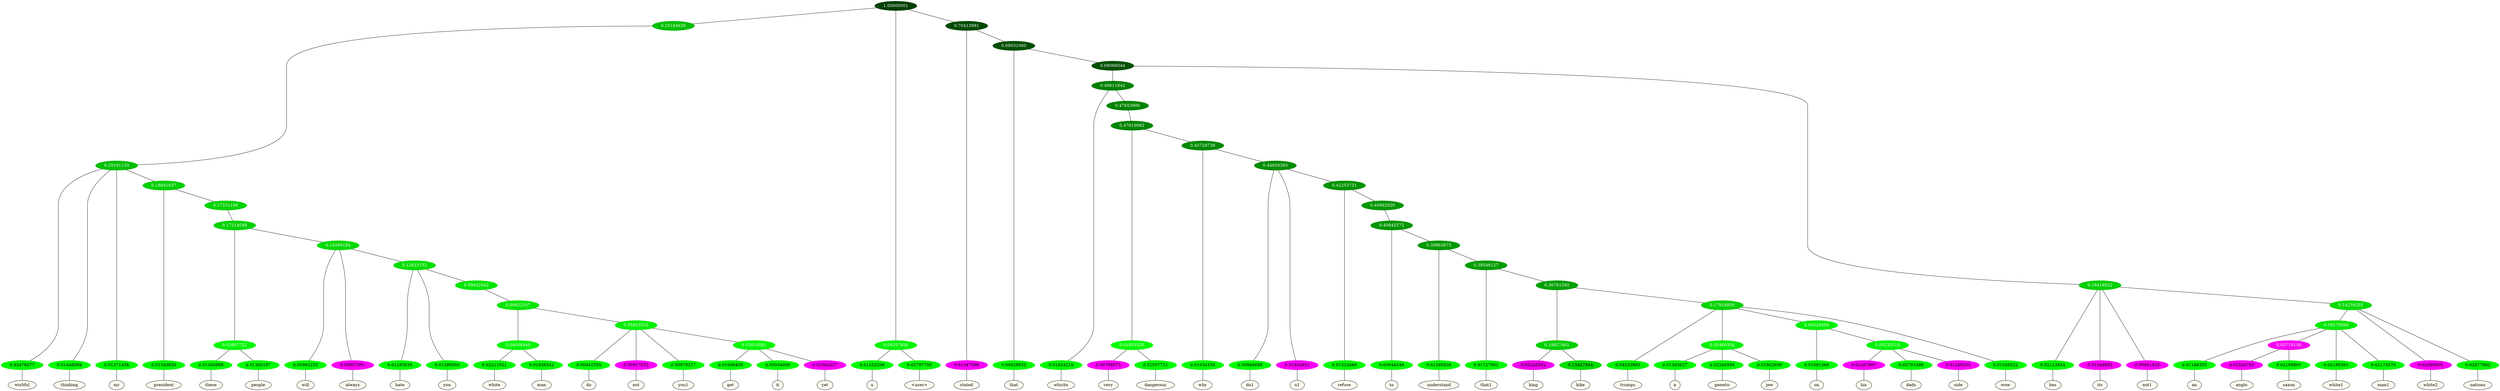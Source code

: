 graph {
	node [format=png height=0.15 nodesep=0.001 ordering=out overlap=prism overlap_scaling=0.01 ranksep=0.001 ratio=0.2 style=filled width=0.15]
	{
		rank=same
		a_w_9 [label=wishful color=black fillcolor=floralwhite style="filled,solid"]
		a_w_10 [label=thinking color=black fillcolor=floralwhite style="filled,solid"]
		a_w_11 [label=mr color=black fillcolor=floralwhite style="filled,solid"]
		a_w_15 [label=president color=black fillcolor=floralwhite style="filled,solid"]
		a_w_32 [label=these color=black fillcolor=floralwhite style="filled,solid"]
		a_w_33 [label=people color=black fillcolor=floralwhite style="filled,solid"]
		a_w_34 [label=will color=black fillcolor=floralwhite style="filled,solid"]
		a_w_35 [label=always color=black fillcolor=floralwhite style="filled,solid"]
		a_w_43 [label=hate color=black fillcolor=floralwhite style="filled,solid"]
		a_w_44 [label=you color=black fillcolor=floralwhite style="filled,solid"]
		a_w_60 [label=white color=black fillcolor=floralwhite style="filled,solid"]
		a_w_61 [label=man color=black fillcolor=floralwhite style="filled,solid"]
		a_w_62 [label=do color=black fillcolor=floralwhite style="filled,solid"]
		a_w_63 [label=not color=black fillcolor=floralwhite style="filled,solid"]
		a_w_64 [label=you1 color=black fillcolor=floralwhite style="filled,solid"]
		a_w_67 [label=get color=black fillcolor=floralwhite style="filled,solid"]
		a_w_68 [label=it color=black fillcolor=floralwhite style="filled,solid"]
		a_w_69 [label=yet color=black fillcolor=floralwhite style="filled,solid"]
		a_w_5 [label=u color=black fillcolor=floralwhite style="filled,solid"]
		a_w_6 [label="\<user\>" color=black fillcolor=floralwhite style="filled,solid"]
		a_w_7 [label=stated color=black fillcolor=floralwhite style="filled,solid"]
		a_w_13 [label=that color=black fillcolor=floralwhite style="filled,solid"]
		a_w_20 [label=whichs color=black fillcolor=floralwhite style="filled,solid"]
		a_w_46 [label=very color=black fillcolor=floralwhite style="filled,solid"]
		a_w_47 [label=dangerous color=black fillcolor=floralwhite style="filled,solid"]
		a_w_48 [label=why color=black fillcolor=floralwhite style="filled,solid"]
		a_w_53 [label=do1 color=black fillcolor=floralwhite style="filled,solid"]
		a_w_54 [label=u1 color=black fillcolor=floralwhite style="filled,solid"]
		a_w_58 [label=refuse color=black fillcolor=floralwhite style="filled,solid"]
		a_w_70 [label=to color=black fillcolor=floralwhite style="filled,solid"]
		a_w_72 [label=understand color=black fillcolor=floralwhite style="filled,solid"]
		a_w_74 [label=that1 color=black fillcolor=floralwhite style="filled,solid"]
		a_w_78 [label=king color=black fillcolor=floralwhite style="filled,solid"]
		a_w_79 [label=kike color=black fillcolor=floralwhite style="filled,solid"]
		a_w_80 [label=trumps color=black fillcolor=floralwhite style="filled,solid"]
		a_w_84 [label=a color=black fillcolor=floralwhite style="filled,solid"]
		a_w_85 [label=genetic color=black fillcolor=floralwhite style="filled,solid"]
		a_w_86 [label=jew color=black fillcolor=floralwhite style="filled,solid"]
		a_w_87 [label=on color=black fillcolor=floralwhite style="filled,solid"]
		a_w_89 [label=his color=black fillcolor=floralwhite style="filled,solid"]
		a_w_90 [label=dads color=black fillcolor=floralwhite style="filled,solid"]
		a_w_91 [label=side color=black fillcolor=floralwhite style="filled,solid"]
		a_w_83 [label=wow color=black fillcolor=floralwhite style="filled,solid"]
		a_w_22 [label=hes color=black fillcolor=floralwhite style="filled,solid"]
		a_w_23 [label=its color=black fillcolor=floralwhite style="filled,solid"]
		a_w_24 [label=not1 color=black fillcolor=floralwhite style="filled,solid"]
		a_w_39 [label=an color=black fillcolor=floralwhite style="filled,solid"]
		a_w_50 [label=anglo color=black fillcolor=floralwhite style="filled,solid"]
		a_w_51 [label=saxon color=black fillcolor=floralwhite style="filled,solid"]
		a_w_41 [label=white1 color=black fillcolor=floralwhite style="filled,solid"]
		a_w_42 [label=man1 color=black fillcolor=floralwhite style="filled,solid"]
		a_w_30 [label=white2 color=black fillcolor=floralwhite style="filled,solid"]
		a_w_31 [label=nations color=black fillcolor=floralwhite style="filled,solid"]
	}
	a_n_9 -- a_w_9
	a_n_10 -- a_w_10
	a_n_11 -- a_w_11
	a_n_15 -- a_w_15
	a_n_32 -- a_w_32
	a_n_33 -- a_w_33
	a_n_34 -- a_w_34
	a_n_35 -- a_w_35
	a_n_43 -- a_w_43
	a_n_44 -- a_w_44
	a_n_60 -- a_w_60
	a_n_61 -- a_w_61
	a_n_62 -- a_w_62
	a_n_63 -- a_w_63
	a_n_64 -- a_w_64
	a_n_67 -- a_w_67
	a_n_68 -- a_w_68
	a_n_69 -- a_w_69
	a_n_5 -- a_w_5
	a_n_6 -- a_w_6
	a_n_7 -- a_w_7
	a_n_13 -- a_w_13
	a_n_20 -- a_w_20
	a_n_46 -- a_w_46
	a_n_47 -- a_w_47
	a_n_48 -- a_w_48
	a_n_53 -- a_w_53
	a_n_54 -- a_w_54
	a_n_58 -- a_w_58
	a_n_70 -- a_w_70
	a_n_72 -- a_w_72
	a_n_74 -- a_w_74
	a_n_78 -- a_w_78
	a_n_79 -- a_w_79
	a_n_80 -- a_w_80
	a_n_84 -- a_w_84
	a_n_85 -- a_w_85
	a_n_86 -- a_w_86
	a_n_87 -- a_w_87
	a_n_89 -- a_w_89
	a_n_90 -- a_w_90
	a_n_91 -- a_w_91
	a_n_83 -- a_w_83
	a_n_22 -- a_w_22
	a_n_23 -- a_w_23
	a_n_24 -- a_w_24
	a_n_39 -- a_w_39
	a_n_50 -- a_w_50
	a_n_51 -- a_w_51
	a_n_41 -- a_w_41
	a_n_42 -- a_w_42
	a_n_30 -- a_w_30
	a_n_31 -- a_w_31
	{
		rank=same
		a_n_9 [label=0.03476477 color="0.334 1.000 0.965" fontcolor=black]
		a_n_10 [label=0.01448088 color="0.334 1.000 0.986" fontcolor=black]
		a_n_11 [label=0.01371438 color="0.334 1.000 0.986" fontcolor=black]
		a_n_15 [label=0.01593630 color="0.334 1.000 0.984" fontcolor=black]
		a_n_32 [label=0.01300868 color="0.334 1.000 0.987" fontcolor=black]
		a_n_33 [label=0.01300187 color="0.334 1.000 0.987" fontcolor=black]
		a_n_34 [label=0.00983233 color="0.334 1.000 0.990" fontcolor=black]
		a_n_35 [label=0.00957001 color="0.835 1.000 0.990" fontcolor=black]
		a_n_43 [label=0.01293635 color="0.334 1.000 0.987" fontcolor=black]
		a_n_44 [label=0.01390093 color="0.334 1.000 0.986" fontcolor=black]
		a_n_60 [label=0.02211021 color="0.334 1.000 0.978" fontcolor=black]
		a_n_61 [label=0.01836542 color="0.334 1.000 0.982" fontcolor=black]
		a_n_62 [label=0.00941550 color="0.334 1.000 0.991" fontcolor=black]
		a_n_63 [label=0.00917032 color="0.835 1.000 0.991" fontcolor=black]
		a_n_64 [label=0.00978217 color="0.334 1.000 0.990" fontcolor=black]
		a_n_67 [label=0.01009409 color="0.334 1.000 0.990" fontcolor=black]
		a_n_68 [label=0.00934000 color="0.334 1.000 0.991" fontcolor=black]
		a_n_69 [label=0.01062527 color="0.835 1.000 0.989" fontcolor=black]
		a_n_5 [label=0.01552206 color="0.334 1.000 0.984" fontcolor=black]
		a_n_6 [label=0.02797702 color="0.334 1.000 0.972" fontcolor=black]
		a_n_7 [label=0.01347099 color="0.835 1.000 0.987" fontcolor=black]
		a_n_13 [label=0.00928655 color="0.334 1.000 0.991" fontcolor=black]
		a_n_20 [label=0.01924210 color="0.334 1.000 0.981" fontcolor=black]
		a_n_46 [label=0.00794673 color="0.835 1.000 0.992" fontcolor=black]
		a_n_47 [label=0.01057711 color="0.334 1.000 0.989" fontcolor=black]
		a_n_48 [label=0.01034104 color="0.334 1.000 0.990" fontcolor=black]
		a_n_53 [label=0.00966888 color="0.334 1.000 0.990" fontcolor=black]
		a_n_54 [label=0.01402931 color="0.835 1.000 0.986" fontcolor=black]
		a_n_58 [label=0.01332688 color="0.334 1.000 0.987" fontcolor=black]
		a_n_70 [label=0.00944549 color="0.334 1.000 0.991" fontcolor=black]
		a_n_72 [label=0.01280826 color="0.334 1.000 0.987" fontcolor=black]
		a_n_74 [label=0.01727001 color="0.334 1.000 0.983" fontcolor=black]
		a_n_78 [label=0.05320502 color="0.835 1.000 0.947" fontcolor=black]
		a_n_79 [label=0.13457844 color="0.334 1.000 0.865" fontcolor=black]
		a_n_80 [label=0.04535883 color="0.334 1.000 0.955" fontcolor=black]
		a_n_84 [label=0.01303627 color="0.334 1.000 0.987" fontcolor=black]
		a_n_85 [label=0.02260594 color="0.334 1.000 0.977" fontcolor=black]
		a_n_86 [label=0.01902930 color="0.334 1.000 0.981" fontcolor=black]
		a_n_87 [label=0.01091366 color="0.334 1.000 0.989" fontcolor=black]
		a_n_89 [label=0.01267867 color="0.835 1.000 0.987" fontcolor=black]
		a_n_90 [label=0.02701498 color="0.334 1.000 0.973" fontcolor=black]
		a_n_91 [label=0.01260335 color="0.835 1.000 0.987" fontcolor=black]
		a_n_83 [label=0.01559322 color="0.334 1.000 0.984" fontcolor=black]
		a_n_22 [label=0.02123834 color="0.334 1.000 0.979" fontcolor=black]
		a_n_23 [label=0.01048882 color="0.835 1.000 0.990" fontcolor=black]
		a_n_24 [label=0.00991428 color="0.835 1.000 0.990" fontcolor=black]
		a_n_39 [label=0.01186355 color="0.334 1.000 0.988" fontcolor=black]
		a_n_50 [label=0.01529753 color="0.835 1.000 0.985" fontcolor=black]
		a_n_51 [label=0.02188801 color="0.334 1.000 0.978" fontcolor=black]
		a_n_41 [label=0.02190301 color="0.334 1.000 0.978" fontcolor=black]
		a_n_42 [label=0.02174573 color="0.334 1.000 0.978" fontcolor=black]
		a_n_30 [label=0.02066905 color="0.835 1.000 0.979" fontcolor=black]
		a_n_31 [label=0.02877663 color="0.334 1.000 0.971" fontcolor=black]
	}
	a_n_0 [label=1.00000001 color="0.334 1.000 0.250" fontcolor=grey99]
	a_n_1 [label=0.25184626 color="0.334 1.000 0.748" fontcolor=grey99]
	a_n_0 -- a_n_1
	a_n_2 [label=0.04357854 color="0.334 1.000 0.956" fontcolor=grey99]
	a_n_0 -- a_n_2
	a_n_3 [label=0.70413991 color="0.334 1.000 0.296" fontcolor=grey99]
	a_n_0 -- a_n_3
	a_n_4 [label=0.25161133 color="0.334 1.000 0.748" fontcolor=grey99]
	a_n_1 -- a_n_4
	a_n_2 -- a_n_5
	a_n_2 -- a_n_6
	a_n_3 -- a_n_7
	a_n_8 [label=0.69031060 color="0.334 1.000 0.310" fontcolor=grey99]
	a_n_3 -- a_n_8
	a_n_4 -- a_n_9
	a_n_4 -- a_n_10
	a_n_4 -- a_n_11
	a_n_12 [label=0.18841637 color="0.334 1.000 0.812" fontcolor=grey99]
	a_n_4 -- a_n_12
	a_n_8 -- a_n_13
	a_n_14 [label=0.68066044 color="0.334 1.000 0.319" fontcolor=grey99]
	a_n_8 -- a_n_14
	a_n_12 -- a_n_15
	a_n_16 [label=0.17231190 color="0.334 1.000 0.828" fontcolor=grey99]
	a_n_12 -- a_n_16
	a_n_17 [label=0.49611842 color="0.334 1.000 0.504" fontcolor=grey99]
	a_n_14 -- a_n_17
	a_n_18 [label=0.18418022 color="0.334 1.000 0.816" fontcolor=grey99]
	a_n_14 -- a_n_18
	a_n_19 [label=0.17214048 color="0.334 1.000 0.828" fontcolor=grey99]
	a_n_16 -- a_n_19
	a_n_17 -- a_n_20
	a_n_21 [label=0.47653906 color="0.334 1.000 0.523" fontcolor=grey99]
	a_n_17 -- a_n_21
	a_n_18 -- a_n_22
	a_n_18 -- a_n_23
	a_n_18 -- a_n_24
	a_n_25 [label=0.14239255 color="0.334 1.000 0.858" fontcolor=grey99]
	a_n_18 -- a_n_25
	a_n_26 [label=0.02607722 color="0.334 1.000 0.974" fontcolor=grey99]
	a_n_19 -- a_n_26
	a_n_27 [label=0.14589184 color="0.334 1.000 0.854" fontcolor=grey99]
	a_n_19 -- a_n_27
	a_n_28 [label=0.47619082 color="0.334 1.000 0.524" fontcolor=grey99]
	a_n_21 -- a_n_28
	a_n_29 [label=0.09278568 color="0.334 1.000 0.907" fontcolor=grey99]
	a_n_25 -- a_n_29
	a_n_25 -- a_n_30
	a_n_25 -- a_n_31
	a_n_26 -- a_n_32
	a_n_26 -- a_n_33
	a_n_27 -- a_n_34
	a_n_27 -- a_n_35
	a_n_36 [label=0.12633152 color="0.334 1.000 0.874" fontcolor=grey99]
	a_n_27 -- a_n_36
	a_n_37 [label=0.01855520 color="0.334 1.000 0.981" fontcolor=grey99]
	a_n_28 -- a_n_37
	a_n_38 [label=0.45728738 color="0.334 1.000 0.543" fontcolor=grey99]
	a_n_28 -- a_n_38
	a_n_29 -- a_n_39
	a_n_40 [label=0.03719156 color="0.835 1.000 0.963" fontcolor=grey99]
	a_n_29 -- a_n_40
	a_n_29 -- a_n_41
	a_n_29 -- a_n_42
	a_n_36 -- a_n_43
	a_n_36 -- a_n_44
	a_n_45 [label=0.09932942 color="0.334 1.000 0.901" fontcolor=grey99]
	a_n_36 -- a_n_45
	a_n_37 -- a_n_46
	a_n_37 -- a_n_47
	a_n_38 -- a_n_48
	a_n_49 [label=0.44659283 color="0.334 1.000 0.553" fontcolor=grey99]
	a_n_38 -- a_n_49
	a_n_40 -- a_n_50
	a_n_40 -- a_n_51
	a_n_52 [label=0.09922357 color="0.334 1.000 0.901" fontcolor=grey99]
	a_n_45 -- a_n_52
	a_n_49 -- a_n_53
	a_n_49 -- a_n_54
	a_n_55 [label=0.42253731 color="0.334 1.000 0.577" fontcolor=grey99]
	a_n_49 -- a_n_55
	a_n_56 [label=0.04058440 color="0.334 1.000 0.959" fontcolor=grey99]
	a_n_52 -- a_n_56
	a_n_57 [label=0.05853332 color="0.334 1.000 0.941" fontcolor=grey99]
	a_n_52 -- a_n_57
	a_n_55 -- a_n_58
	a_n_59 [label=0.40882920 color="0.334 1.000 0.591" fontcolor=grey99]
	a_n_55 -- a_n_59
	a_n_56 -- a_n_60
	a_n_56 -- a_n_61
	a_n_57 -- a_n_62
	a_n_57 -- a_n_63
	a_n_57 -- a_n_64
	a_n_65 [label=0.03010591 color="0.334 1.000 0.970" fontcolor=grey99]
	a_n_57 -- a_n_65
	a_n_66 [label=0.40845572 color="0.334 1.000 0.592" fontcolor=grey99]
	a_n_59 -- a_n_66
	a_n_65 -- a_n_67
	a_n_65 -- a_n_68
	a_n_65 -- a_n_69
	a_n_66 -- a_n_70
	a_n_71 [label=0.39863675 color="0.334 1.000 0.601" fontcolor=grey99]
	a_n_66 -- a_n_71
	a_n_71 -- a_n_72
	a_n_73 [label=0.38546127 color="0.334 1.000 0.615" fontcolor=grey99]
	a_n_71 -- a_n_73
	a_n_73 -- a_n_74
	a_n_75 [label=0.36781592 color="0.334 1.000 0.632" fontcolor=grey99]
	a_n_73 -- a_n_75
	a_n_76 [label=0.18827401 color="0.334 1.000 0.812" fontcolor=grey99]
	a_n_75 -- a_n_76
	a_n_77 [label=0.17918850 color="0.334 1.000 0.821" fontcolor=grey99]
	a_n_75 -- a_n_77
	a_n_76 -- a_n_78
	a_n_76 -- a_n_79
	a_n_77 -- a_n_80
	a_n_81 [label=0.05480354 color="0.334 1.000 0.945" fontcolor=grey99]
	a_n_77 -- a_n_81
	a_n_82 [label=0.06329594 color="0.334 1.000 0.937" fontcolor=grey99]
	a_n_77 -- a_n_82
	a_n_77 -- a_n_83
	a_n_81 -- a_n_84
	a_n_81 -- a_n_85
	a_n_81 -- a_n_86
	a_n_82 -- a_n_87
	a_n_88 [label=0.05233318 color="0.334 1.000 0.948" fontcolor=grey99]
	a_n_82 -- a_n_88
	a_n_88 -- a_n_89
	a_n_88 -- a_n_90
	a_n_88 -- a_n_91
}
